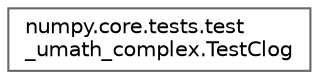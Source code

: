 digraph "Graphical Class Hierarchy"
{
 // LATEX_PDF_SIZE
  bgcolor="transparent";
  edge [fontname=Helvetica,fontsize=10,labelfontname=Helvetica,labelfontsize=10];
  node [fontname=Helvetica,fontsize=10,shape=box,height=0.2,width=0.4];
  rankdir="LR";
  Node0 [id="Node000000",label="numpy.core.tests.test\l_umath_complex.TestClog",height=0.2,width=0.4,color="grey40", fillcolor="white", style="filled",URL="$db/dde/classnumpy_1_1core_1_1tests_1_1test__umath__complex_1_1TestClog.html",tooltip=" "];
}
